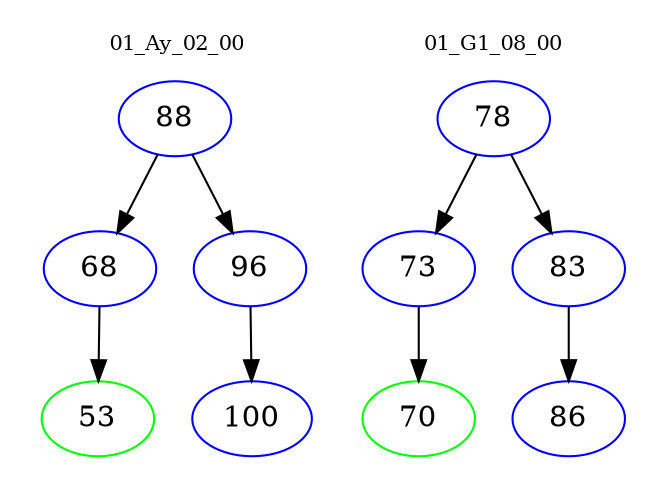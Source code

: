 digraph{
subgraph cluster_0 {
color = white
label = "01_Ay_02_00";
fontsize=10;
T0_88 [label="88", color="blue"]
T0_88 -> T0_68 [color="black"]
T0_68 [label="68", color="blue"]
T0_68 -> T0_53 [color="black"]
T0_53 [label="53", color="green"]
T0_88 -> T0_96 [color="black"]
T0_96 [label="96", color="blue"]
T0_96 -> T0_100 [color="black"]
T0_100 [label="100", color="blue"]
}
subgraph cluster_1 {
color = white
label = "01_G1_08_00";
fontsize=10;
T1_78 [label="78", color="blue"]
T1_78 -> T1_73 [color="black"]
T1_73 [label="73", color="blue"]
T1_73 -> T1_70 [color="black"]
T1_70 [label="70", color="green"]
T1_78 -> T1_83 [color="black"]
T1_83 [label="83", color="blue"]
T1_83 -> T1_86 [color="black"]
T1_86 [label="86", color="blue"]
}
}
